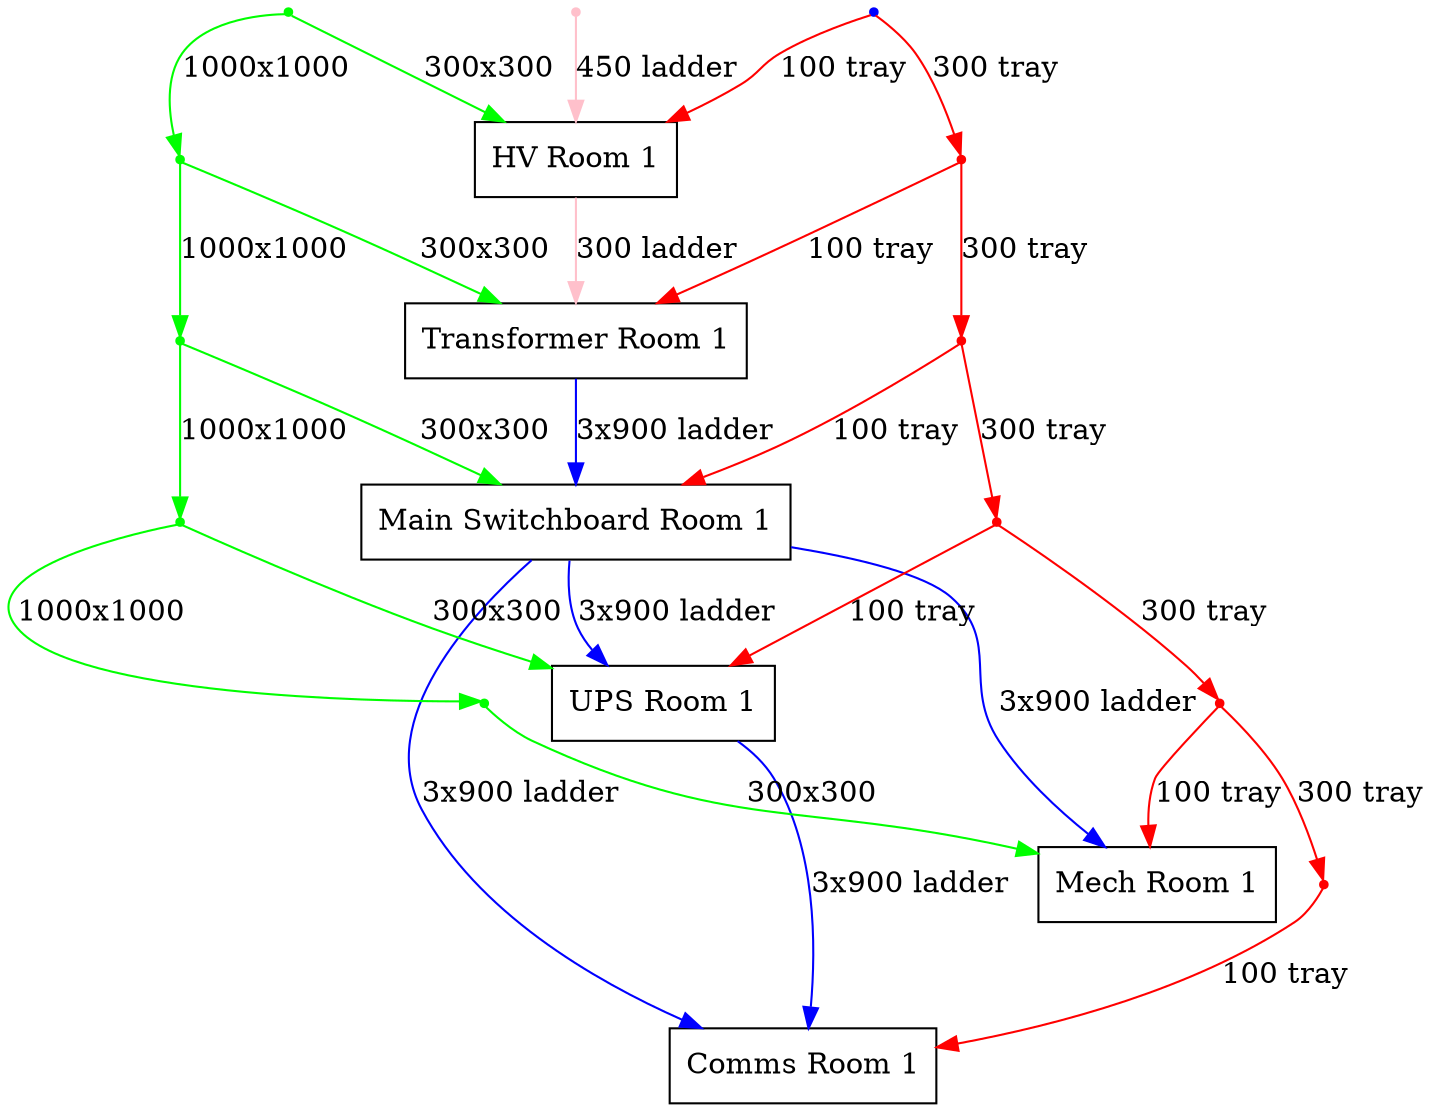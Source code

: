 digraph G {

  ///////////////////////////////////////
  // Global setup
  ///////////////////////////////////////

  node [shape=rect];

  //graph [splines=ortho,nodesep=.6]
  //rankdir=LR;
  //ranksep=1;


  ///////////////////////////////////////
  // Node list
  ///////////////////////////////////////


  r01    [label="HV Room 1"];
  r11    [label="Transformer Room 1"];
  r21    [label="Main Switchboard Room 1"];
  r31    [label="UPS Room 1"];
  r41    [label="Mech Room 1"];
  r51    [label="Comms Room 1"];

  /*tunnel001  [label="Tunnel|1"];

  t01    [label="Common Comms Tray 1|1"];
  t02    [label="Common Comms Tray 1|2"];
  t03    [label="Common Comms Tray 1|3"];
  t04    [label="Common Comms Tray 1|4"];
  t05    [label="Common Comms Tray 1|5"];
  t06    [label="Common Comms Tray 1|6"];

  d01    [label="Common mech duct 1|1"];
  d02    [label="Common mech duct 1|2"];
  d03    [label="Common mech duct 1|3"];
  d04    [label="Common mech duct 1|4"];
  d05    [label="Common mech duct 1|5"];*/

  node [shape=point, color=pink];
  tn1  [label="Tunnel|1"];

  node [shape=point, color=blue];
  t01    [label="Common Comms Tray 1", color=blue, splines=ortho];
  t02    [label=none shape=point, color=red, splines=ortho];
  t03    [label=none shape=point, color=red, splines=ortho];
  t04    [label=none shape=point, color=red, splines=ortho];
  t05    [label=none shape=point, color=red, splines=ortho];
  t06    [label=none shape=point, color=red, splines=ortho];

  node [shape=point, color=green];
  d01    [label="Common mech duct 1|1"];
  d02    [label="Common mech duct 1|2"];
  d03    [label="Common mech duct 1|3"];
  d04    [label="Common mech duct 1|4"];
  d05    [label="Common mech duct 1|5"];


  ///////////////////////////////////////
  // Adding edges
  ///////////////////////////////////////

  //Comms
  t01 -> t02 -> t03 -> t04 -> t05 -> t06  [label="300 tray", color=red];

  t01 -> r01  [label="100 tray", color=red];
  t02 -> r11  [label="100 tray", color=red];
  t03 -> r21  [label="100 tray", color=red];
  t04 -> r31  [label="100 tray", color=red];
  t05 -> r41  [label="100 tray", color=red];
  t06 -> r51  [label="100 tray", color=red];

  //Mech
  d01 -> d02 -> d03 -> d04 -> d05  [label="1000x1000", color=green];
  d01 -> r01  [label="300x300", color=green];
  d02 -> r11  [label="300x300", color=green];
  d03 -> r21  [label="300x300", color=green];
  d04 -> r31  [label="300x300", color=green];
  d05 -> r41  [label="300x300", color=green];
  //Elec HV
  tn1 -> r01 [label="450 ladder", color=pink];
  
  r01 -> r11 [label="300 ladder", color=pink];
  //Elec LV
  r11 -> r21 [label="3x900 ladder", color=blue];
  r21 -> {r31 r41 r51} [label="3x900 ladder", color=blue];
  r31 -> r51 [label="3x900 ladder", color=blue];


}